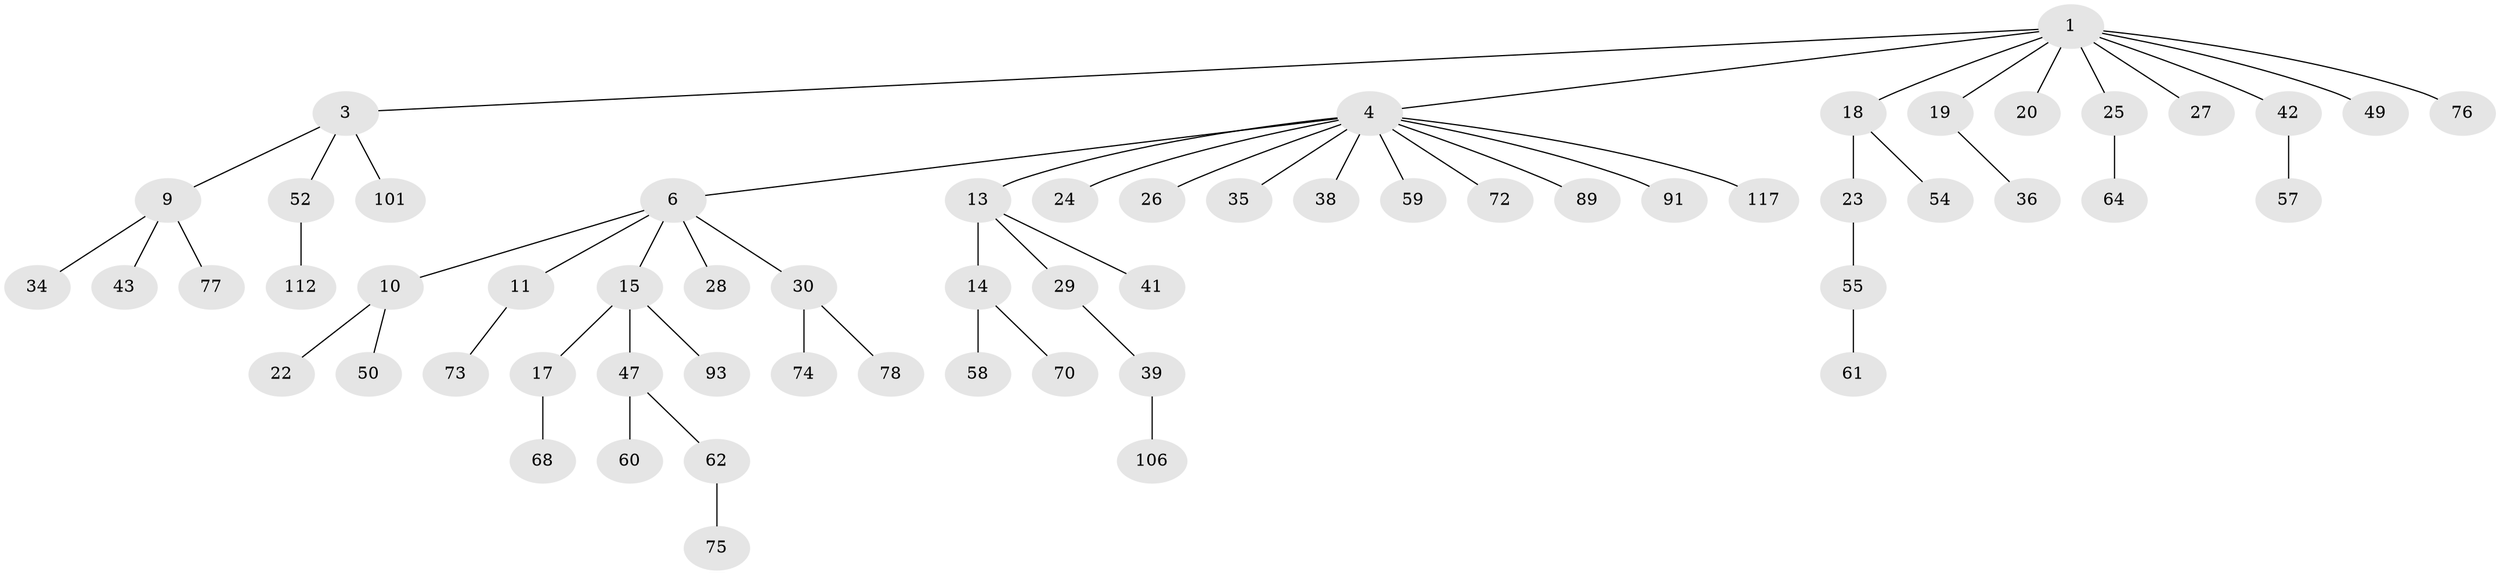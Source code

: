 // original degree distribution, {6: 0.01652892561983471, 4: 0.10743801652892562, 8: 0.008264462809917356, 7: 0.008264462809917356, 3: 0.09917355371900827, 5: 0.01652892561983471, 2: 0.2066115702479339, 1: 0.5371900826446281}
// Generated by graph-tools (version 1.1) at 2025/15/03/09/25 04:15:25]
// undirected, 60 vertices, 59 edges
graph export_dot {
graph [start="1"]
  node [color=gray90,style=filled];
  1 [super="+2+7+5"];
  3;
  4 [super="+8+69"];
  6 [super="+81"];
  9 [super="+12"];
  10 [super="+65"];
  11 [super="+33"];
  13;
  14 [super="+66"];
  15;
  17;
  18 [super="+48+53"];
  19 [super="+105"];
  20;
  22;
  23;
  24;
  25 [super="+108+32+85"];
  26 [super="+97"];
  27 [super="+45"];
  28;
  29 [super="+95+111"];
  30 [super="+37"];
  34 [super="+46"];
  35;
  36;
  38;
  39 [super="+40+71"];
  41;
  42 [super="+56+63"];
  43;
  47;
  49;
  50;
  52;
  54;
  55 [super="+99+79"];
  57;
  58;
  59;
  60 [super="+121+90"];
  61;
  62;
  64;
  68;
  70;
  72 [super="+84"];
  73 [super="+115"];
  74;
  75;
  76 [super="+100+116"];
  77 [super="+98"];
  78 [super="+86"];
  89;
  91;
  93;
  101;
  106;
  112;
  117;
  1 -- 3;
  1 -- 4;
  1 -- 19;
  1 -- 42;
  1 -- 27;
  1 -- 49;
  1 -- 76;
  1 -- 25;
  1 -- 18;
  1 -- 20;
  3 -- 9;
  3 -- 52;
  3 -- 101;
  4 -- 6;
  4 -- 13;
  4 -- 26;
  4 -- 35;
  4 -- 59;
  4 -- 38;
  4 -- 24;
  4 -- 89;
  4 -- 91;
  4 -- 72;
  4 -- 117;
  6 -- 10;
  6 -- 11;
  6 -- 15;
  6 -- 28;
  6 -- 30;
  9 -- 34;
  9 -- 43;
  9 -- 77;
  10 -- 22;
  10 -- 50;
  11 -- 73;
  13 -- 14;
  13 -- 29;
  13 -- 41;
  14 -- 58;
  14 -- 70;
  15 -- 17;
  15 -- 47;
  15 -- 93;
  17 -- 68;
  18 -- 23;
  18 -- 54;
  19 -- 36;
  23 -- 55;
  25 -- 64;
  29 -- 39;
  30 -- 78;
  30 -- 74;
  39 -- 106;
  42 -- 57;
  47 -- 60;
  47 -- 62;
  52 -- 112;
  55 -- 61;
  62 -- 75;
}
